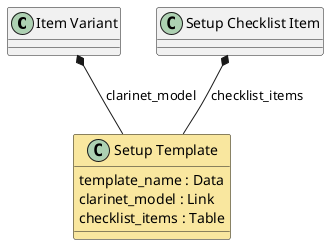 @startuml
"Item Variant" *-- "Setup Template" : clarinet_model
"Setup Checklist Item" *-- "Setup Template" : checklist_items
class "Setup Template" #F9E79F {
  template_name : Data
  clarinet_model : Link
  checklist_items : Table
}
@enduml